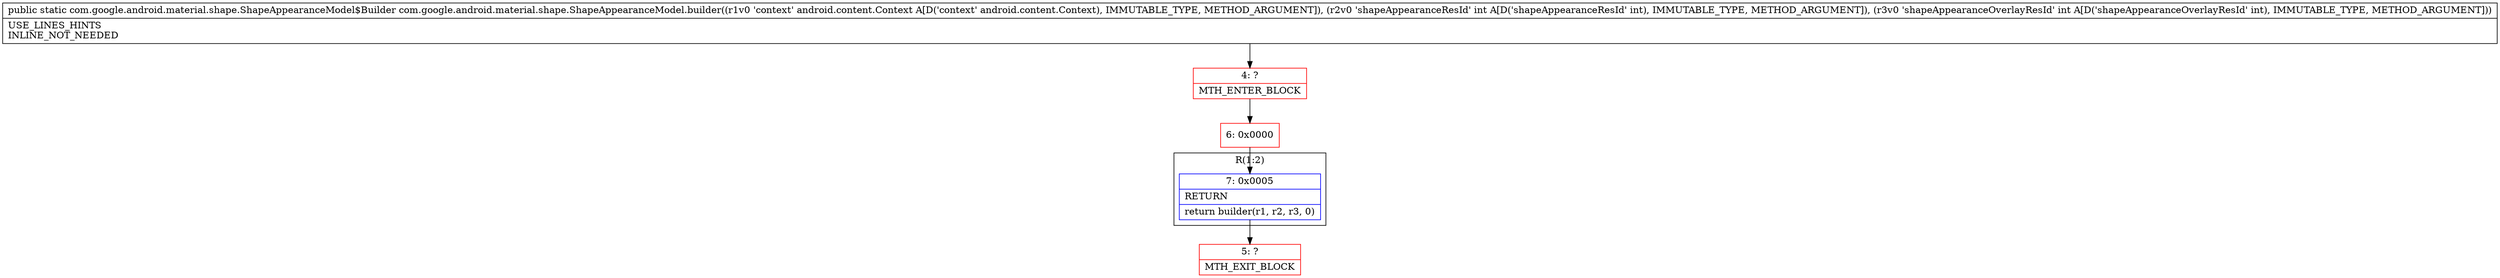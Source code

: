 digraph "CFG forcom.google.android.material.shape.ShapeAppearanceModel.builder(Landroid\/content\/Context;II)Lcom\/google\/android\/material\/shape\/ShapeAppearanceModel$Builder;" {
subgraph cluster_Region_1446089383 {
label = "R(1:2)";
node [shape=record,color=blue];
Node_7 [shape=record,label="{7\:\ 0x0005|RETURN\l|return builder(r1, r2, r3, 0)\l}"];
}
Node_4 [shape=record,color=red,label="{4\:\ ?|MTH_ENTER_BLOCK\l}"];
Node_6 [shape=record,color=red,label="{6\:\ 0x0000}"];
Node_5 [shape=record,color=red,label="{5\:\ ?|MTH_EXIT_BLOCK\l}"];
MethodNode[shape=record,label="{public static com.google.android.material.shape.ShapeAppearanceModel$Builder com.google.android.material.shape.ShapeAppearanceModel.builder((r1v0 'context' android.content.Context A[D('context' android.content.Context), IMMUTABLE_TYPE, METHOD_ARGUMENT]), (r2v0 'shapeAppearanceResId' int A[D('shapeAppearanceResId' int), IMMUTABLE_TYPE, METHOD_ARGUMENT]), (r3v0 'shapeAppearanceOverlayResId' int A[D('shapeAppearanceOverlayResId' int), IMMUTABLE_TYPE, METHOD_ARGUMENT]))  | USE_LINES_HINTS\lINLINE_NOT_NEEDED\l}"];
MethodNode -> Node_4;Node_7 -> Node_5;
Node_4 -> Node_6;
Node_6 -> Node_7;
}

